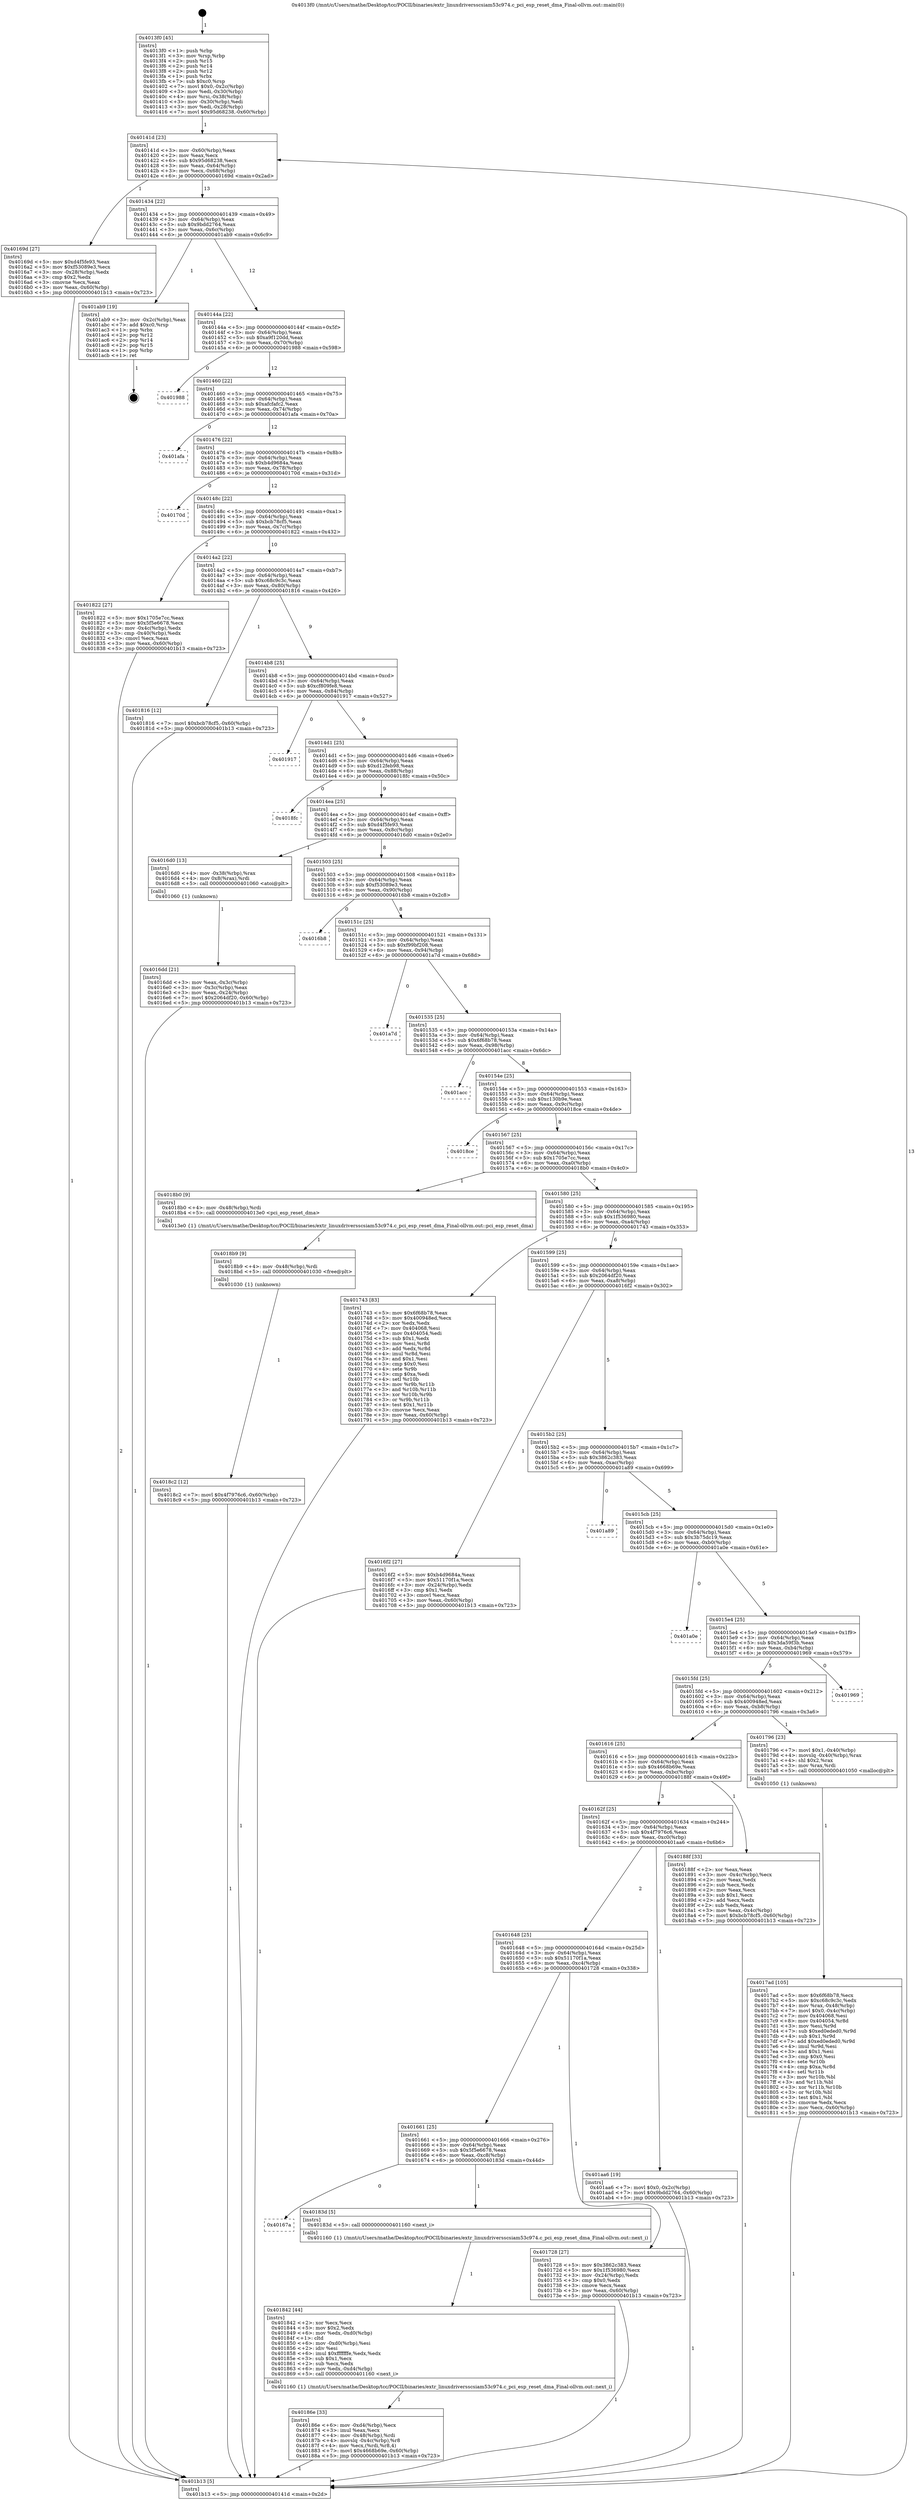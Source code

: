 digraph "0x4013f0" {
  label = "0x4013f0 (/mnt/c/Users/mathe/Desktop/tcc/POCII/binaries/extr_linuxdriversscsiam53c974.c_pci_esp_reset_dma_Final-ollvm.out::main(0))"
  labelloc = "t"
  node[shape=record]

  Entry [label="",width=0.3,height=0.3,shape=circle,fillcolor=black,style=filled]
  "0x40141d" [label="{
     0x40141d [23]\l
     | [instrs]\l
     &nbsp;&nbsp;0x40141d \<+3\>: mov -0x60(%rbp),%eax\l
     &nbsp;&nbsp;0x401420 \<+2\>: mov %eax,%ecx\l
     &nbsp;&nbsp;0x401422 \<+6\>: sub $0x95d68238,%ecx\l
     &nbsp;&nbsp;0x401428 \<+3\>: mov %eax,-0x64(%rbp)\l
     &nbsp;&nbsp;0x40142b \<+3\>: mov %ecx,-0x68(%rbp)\l
     &nbsp;&nbsp;0x40142e \<+6\>: je 000000000040169d \<main+0x2ad\>\l
  }"]
  "0x40169d" [label="{
     0x40169d [27]\l
     | [instrs]\l
     &nbsp;&nbsp;0x40169d \<+5\>: mov $0xd4f5fe93,%eax\l
     &nbsp;&nbsp;0x4016a2 \<+5\>: mov $0xf53089e3,%ecx\l
     &nbsp;&nbsp;0x4016a7 \<+3\>: mov -0x28(%rbp),%edx\l
     &nbsp;&nbsp;0x4016aa \<+3\>: cmp $0x2,%edx\l
     &nbsp;&nbsp;0x4016ad \<+3\>: cmovne %ecx,%eax\l
     &nbsp;&nbsp;0x4016b0 \<+3\>: mov %eax,-0x60(%rbp)\l
     &nbsp;&nbsp;0x4016b3 \<+5\>: jmp 0000000000401b13 \<main+0x723\>\l
  }"]
  "0x401434" [label="{
     0x401434 [22]\l
     | [instrs]\l
     &nbsp;&nbsp;0x401434 \<+5\>: jmp 0000000000401439 \<main+0x49\>\l
     &nbsp;&nbsp;0x401439 \<+3\>: mov -0x64(%rbp),%eax\l
     &nbsp;&nbsp;0x40143c \<+5\>: sub $0x9bdd2764,%eax\l
     &nbsp;&nbsp;0x401441 \<+3\>: mov %eax,-0x6c(%rbp)\l
     &nbsp;&nbsp;0x401444 \<+6\>: je 0000000000401ab9 \<main+0x6c9\>\l
  }"]
  "0x401b13" [label="{
     0x401b13 [5]\l
     | [instrs]\l
     &nbsp;&nbsp;0x401b13 \<+5\>: jmp 000000000040141d \<main+0x2d\>\l
  }"]
  "0x4013f0" [label="{
     0x4013f0 [45]\l
     | [instrs]\l
     &nbsp;&nbsp;0x4013f0 \<+1\>: push %rbp\l
     &nbsp;&nbsp;0x4013f1 \<+3\>: mov %rsp,%rbp\l
     &nbsp;&nbsp;0x4013f4 \<+2\>: push %r15\l
     &nbsp;&nbsp;0x4013f6 \<+2\>: push %r14\l
     &nbsp;&nbsp;0x4013f8 \<+2\>: push %r12\l
     &nbsp;&nbsp;0x4013fa \<+1\>: push %rbx\l
     &nbsp;&nbsp;0x4013fb \<+7\>: sub $0xc0,%rsp\l
     &nbsp;&nbsp;0x401402 \<+7\>: movl $0x0,-0x2c(%rbp)\l
     &nbsp;&nbsp;0x401409 \<+3\>: mov %edi,-0x30(%rbp)\l
     &nbsp;&nbsp;0x40140c \<+4\>: mov %rsi,-0x38(%rbp)\l
     &nbsp;&nbsp;0x401410 \<+3\>: mov -0x30(%rbp),%edi\l
     &nbsp;&nbsp;0x401413 \<+3\>: mov %edi,-0x28(%rbp)\l
     &nbsp;&nbsp;0x401416 \<+7\>: movl $0x95d68238,-0x60(%rbp)\l
  }"]
  Exit [label="",width=0.3,height=0.3,shape=circle,fillcolor=black,style=filled,peripheries=2]
  "0x401ab9" [label="{
     0x401ab9 [19]\l
     | [instrs]\l
     &nbsp;&nbsp;0x401ab9 \<+3\>: mov -0x2c(%rbp),%eax\l
     &nbsp;&nbsp;0x401abc \<+7\>: add $0xc0,%rsp\l
     &nbsp;&nbsp;0x401ac3 \<+1\>: pop %rbx\l
     &nbsp;&nbsp;0x401ac4 \<+2\>: pop %r12\l
     &nbsp;&nbsp;0x401ac6 \<+2\>: pop %r14\l
     &nbsp;&nbsp;0x401ac8 \<+2\>: pop %r15\l
     &nbsp;&nbsp;0x401aca \<+1\>: pop %rbp\l
     &nbsp;&nbsp;0x401acb \<+1\>: ret\l
  }"]
  "0x40144a" [label="{
     0x40144a [22]\l
     | [instrs]\l
     &nbsp;&nbsp;0x40144a \<+5\>: jmp 000000000040144f \<main+0x5f\>\l
     &nbsp;&nbsp;0x40144f \<+3\>: mov -0x64(%rbp),%eax\l
     &nbsp;&nbsp;0x401452 \<+5\>: sub $0xa9f120dd,%eax\l
     &nbsp;&nbsp;0x401457 \<+3\>: mov %eax,-0x70(%rbp)\l
     &nbsp;&nbsp;0x40145a \<+6\>: je 0000000000401988 \<main+0x598\>\l
  }"]
  "0x4018c2" [label="{
     0x4018c2 [12]\l
     | [instrs]\l
     &nbsp;&nbsp;0x4018c2 \<+7\>: movl $0x4f7976c6,-0x60(%rbp)\l
     &nbsp;&nbsp;0x4018c9 \<+5\>: jmp 0000000000401b13 \<main+0x723\>\l
  }"]
  "0x401988" [label="{
     0x401988\l
  }", style=dashed]
  "0x401460" [label="{
     0x401460 [22]\l
     | [instrs]\l
     &nbsp;&nbsp;0x401460 \<+5\>: jmp 0000000000401465 \<main+0x75\>\l
     &nbsp;&nbsp;0x401465 \<+3\>: mov -0x64(%rbp),%eax\l
     &nbsp;&nbsp;0x401468 \<+5\>: sub $0xafcfafc2,%eax\l
     &nbsp;&nbsp;0x40146d \<+3\>: mov %eax,-0x74(%rbp)\l
     &nbsp;&nbsp;0x401470 \<+6\>: je 0000000000401afa \<main+0x70a\>\l
  }"]
  "0x4018b9" [label="{
     0x4018b9 [9]\l
     | [instrs]\l
     &nbsp;&nbsp;0x4018b9 \<+4\>: mov -0x48(%rbp),%rdi\l
     &nbsp;&nbsp;0x4018bd \<+5\>: call 0000000000401030 \<free@plt\>\l
     | [calls]\l
     &nbsp;&nbsp;0x401030 \{1\} (unknown)\l
  }"]
  "0x401afa" [label="{
     0x401afa\l
  }", style=dashed]
  "0x401476" [label="{
     0x401476 [22]\l
     | [instrs]\l
     &nbsp;&nbsp;0x401476 \<+5\>: jmp 000000000040147b \<main+0x8b\>\l
     &nbsp;&nbsp;0x40147b \<+3\>: mov -0x64(%rbp),%eax\l
     &nbsp;&nbsp;0x40147e \<+5\>: sub $0xb4d9684a,%eax\l
     &nbsp;&nbsp;0x401483 \<+3\>: mov %eax,-0x78(%rbp)\l
     &nbsp;&nbsp;0x401486 \<+6\>: je 000000000040170d \<main+0x31d\>\l
  }"]
  "0x40186e" [label="{
     0x40186e [33]\l
     | [instrs]\l
     &nbsp;&nbsp;0x40186e \<+6\>: mov -0xd4(%rbp),%ecx\l
     &nbsp;&nbsp;0x401874 \<+3\>: imul %eax,%ecx\l
     &nbsp;&nbsp;0x401877 \<+4\>: mov -0x48(%rbp),%rdi\l
     &nbsp;&nbsp;0x40187b \<+4\>: movslq -0x4c(%rbp),%r8\l
     &nbsp;&nbsp;0x40187f \<+4\>: mov %ecx,(%rdi,%r8,4)\l
     &nbsp;&nbsp;0x401883 \<+7\>: movl $0x4668b69e,-0x60(%rbp)\l
     &nbsp;&nbsp;0x40188a \<+5\>: jmp 0000000000401b13 \<main+0x723\>\l
  }"]
  "0x40170d" [label="{
     0x40170d\l
  }", style=dashed]
  "0x40148c" [label="{
     0x40148c [22]\l
     | [instrs]\l
     &nbsp;&nbsp;0x40148c \<+5\>: jmp 0000000000401491 \<main+0xa1\>\l
     &nbsp;&nbsp;0x401491 \<+3\>: mov -0x64(%rbp),%eax\l
     &nbsp;&nbsp;0x401494 \<+5\>: sub $0xbcb78cf5,%eax\l
     &nbsp;&nbsp;0x401499 \<+3\>: mov %eax,-0x7c(%rbp)\l
     &nbsp;&nbsp;0x40149c \<+6\>: je 0000000000401822 \<main+0x432\>\l
  }"]
  "0x401842" [label="{
     0x401842 [44]\l
     | [instrs]\l
     &nbsp;&nbsp;0x401842 \<+2\>: xor %ecx,%ecx\l
     &nbsp;&nbsp;0x401844 \<+5\>: mov $0x2,%edx\l
     &nbsp;&nbsp;0x401849 \<+6\>: mov %edx,-0xd0(%rbp)\l
     &nbsp;&nbsp;0x40184f \<+1\>: cltd\l
     &nbsp;&nbsp;0x401850 \<+6\>: mov -0xd0(%rbp),%esi\l
     &nbsp;&nbsp;0x401856 \<+2\>: idiv %esi\l
     &nbsp;&nbsp;0x401858 \<+6\>: imul $0xfffffffe,%edx,%edx\l
     &nbsp;&nbsp;0x40185e \<+3\>: sub $0x1,%ecx\l
     &nbsp;&nbsp;0x401861 \<+2\>: sub %ecx,%edx\l
     &nbsp;&nbsp;0x401863 \<+6\>: mov %edx,-0xd4(%rbp)\l
     &nbsp;&nbsp;0x401869 \<+5\>: call 0000000000401160 \<next_i\>\l
     | [calls]\l
     &nbsp;&nbsp;0x401160 \{1\} (/mnt/c/Users/mathe/Desktop/tcc/POCII/binaries/extr_linuxdriversscsiam53c974.c_pci_esp_reset_dma_Final-ollvm.out::next_i)\l
  }"]
  "0x401822" [label="{
     0x401822 [27]\l
     | [instrs]\l
     &nbsp;&nbsp;0x401822 \<+5\>: mov $0x1705e7cc,%eax\l
     &nbsp;&nbsp;0x401827 \<+5\>: mov $0x5f5e6678,%ecx\l
     &nbsp;&nbsp;0x40182c \<+3\>: mov -0x4c(%rbp),%edx\l
     &nbsp;&nbsp;0x40182f \<+3\>: cmp -0x40(%rbp),%edx\l
     &nbsp;&nbsp;0x401832 \<+3\>: cmovl %ecx,%eax\l
     &nbsp;&nbsp;0x401835 \<+3\>: mov %eax,-0x60(%rbp)\l
     &nbsp;&nbsp;0x401838 \<+5\>: jmp 0000000000401b13 \<main+0x723\>\l
  }"]
  "0x4014a2" [label="{
     0x4014a2 [22]\l
     | [instrs]\l
     &nbsp;&nbsp;0x4014a2 \<+5\>: jmp 00000000004014a7 \<main+0xb7\>\l
     &nbsp;&nbsp;0x4014a7 \<+3\>: mov -0x64(%rbp),%eax\l
     &nbsp;&nbsp;0x4014aa \<+5\>: sub $0xc68c9c3c,%eax\l
     &nbsp;&nbsp;0x4014af \<+3\>: mov %eax,-0x80(%rbp)\l
     &nbsp;&nbsp;0x4014b2 \<+6\>: je 0000000000401816 \<main+0x426\>\l
  }"]
  "0x40167a" [label="{
     0x40167a\l
  }", style=dashed]
  "0x401816" [label="{
     0x401816 [12]\l
     | [instrs]\l
     &nbsp;&nbsp;0x401816 \<+7\>: movl $0xbcb78cf5,-0x60(%rbp)\l
     &nbsp;&nbsp;0x40181d \<+5\>: jmp 0000000000401b13 \<main+0x723\>\l
  }"]
  "0x4014b8" [label="{
     0x4014b8 [25]\l
     | [instrs]\l
     &nbsp;&nbsp;0x4014b8 \<+5\>: jmp 00000000004014bd \<main+0xcd\>\l
     &nbsp;&nbsp;0x4014bd \<+3\>: mov -0x64(%rbp),%eax\l
     &nbsp;&nbsp;0x4014c0 \<+5\>: sub $0xcf809fe8,%eax\l
     &nbsp;&nbsp;0x4014c5 \<+6\>: mov %eax,-0x84(%rbp)\l
     &nbsp;&nbsp;0x4014cb \<+6\>: je 0000000000401917 \<main+0x527\>\l
  }"]
  "0x40183d" [label="{
     0x40183d [5]\l
     | [instrs]\l
     &nbsp;&nbsp;0x40183d \<+5\>: call 0000000000401160 \<next_i\>\l
     | [calls]\l
     &nbsp;&nbsp;0x401160 \{1\} (/mnt/c/Users/mathe/Desktop/tcc/POCII/binaries/extr_linuxdriversscsiam53c974.c_pci_esp_reset_dma_Final-ollvm.out::next_i)\l
  }"]
  "0x401917" [label="{
     0x401917\l
  }", style=dashed]
  "0x4014d1" [label="{
     0x4014d1 [25]\l
     | [instrs]\l
     &nbsp;&nbsp;0x4014d1 \<+5\>: jmp 00000000004014d6 \<main+0xe6\>\l
     &nbsp;&nbsp;0x4014d6 \<+3\>: mov -0x64(%rbp),%eax\l
     &nbsp;&nbsp;0x4014d9 \<+5\>: sub $0xd12feb98,%eax\l
     &nbsp;&nbsp;0x4014de \<+6\>: mov %eax,-0x88(%rbp)\l
     &nbsp;&nbsp;0x4014e4 \<+6\>: je 00000000004018fc \<main+0x50c\>\l
  }"]
  "0x4017ad" [label="{
     0x4017ad [105]\l
     | [instrs]\l
     &nbsp;&nbsp;0x4017ad \<+5\>: mov $0x6f68b78,%ecx\l
     &nbsp;&nbsp;0x4017b2 \<+5\>: mov $0xc68c9c3c,%edx\l
     &nbsp;&nbsp;0x4017b7 \<+4\>: mov %rax,-0x48(%rbp)\l
     &nbsp;&nbsp;0x4017bb \<+7\>: movl $0x0,-0x4c(%rbp)\l
     &nbsp;&nbsp;0x4017c2 \<+7\>: mov 0x404068,%esi\l
     &nbsp;&nbsp;0x4017c9 \<+8\>: mov 0x404054,%r8d\l
     &nbsp;&nbsp;0x4017d1 \<+3\>: mov %esi,%r9d\l
     &nbsp;&nbsp;0x4017d4 \<+7\>: sub $0xed0eded0,%r9d\l
     &nbsp;&nbsp;0x4017db \<+4\>: sub $0x1,%r9d\l
     &nbsp;&nbsp;0x4017df \<+7\>: add $0xed0eded0,%r9d\l
     &nbsp;&nbsp;0x4017e6 \<+4\>: imul %r9d,%esi\l
     &nbsp;&nbsp;0x4017ea \<+3\>: and $0x1,%esi\l
     &nbsp;&nbsp;0x4017ed \<+3\>: cmp $0x0,%esi\l
     &nbsp;&nbsp;0x4017f0 \<+4\>: sete %r10b\l
     &nbsp;&nbsp;0x4017f4 \<+4\>: cmp $0xa,%r8d\l
     &nbsp;&nbsp;0x4017f8 \<+4\>: setl %r11b\l
     &nbsp;&nbsp;0x4017fc \<+3\>: mov %r10b,%bl\l
     &nbsp;&nbsp;0x4017ff \<+3\>: and %r11b,%bl\l
     &nbsp;&nbsp;0x401802 \<+3\>: xor %r11b,%r10b\l
     &nbsp;&nbsp;0x401805 \<+3\>: or %r10b,%bl\l
     &nbsp;&nbsp;0x401808 \<+3\>: test $0x1,%bl\l
     &nbsp;&nbsp;0x40180b \<+3\>: cmovne %edx,%ecx\l
     &nbsp;&nbsp;0x40180e \<+3\>: mov %ecx,-0x60(%rbp)\l
     &nbsp;&nbsp;0x401811 \<+5\>: jmp 0000000000401b13 \<main+0x723\>\l
  }"]
  "0x4018fc" [label="{
     0x4018fc\l
  }", style=dashed]
  "0x4014ea" [label="{
     0x4014ea [25]\l
     | [instrs]\l
     &nbsp;&nbsp;0x4014ea \<+5\>: jmp 00000000004014ef \<main+0xff\>\l
     &nbsp;&nbsp;0x4014ef \<+3\>: mov -0x64(%rbp),%eax\l
     &nbsp;&nbsp;0x4014f2 \<+5\>: sub $0xd4f5fe93,%eax\l
     &nbsp;&nbsp;0x4014f7 \<+6\>: mov %eax,-0x8c(%rbp)\l
     &nbsp;&nbsp;0x4014fd \<+6\>: je 00000000004016d0 \<main+0x2e0\>\l
  }"]
  "0x401661" [label="{
     0x401661 [25]\l
     | [instrs]\l
     &nbsp;&nbsp;0x401661 \<+5\>: jmp 0000000000401666 \<main+0x276\>\l
     &nbsp;&nbsp;0x401666 \<+3\>: mov -0x64(%rbp),%eax\l
     &nbsp;&nbsp;0x401669 \<+5\>: sub $0x5f5e6678,%eax\l
     &nbsp;&nbsp;0x40166e \<+6\>: mov %eax,-0xc8(%rbp)\l
     &nbsp;&nbsp;0x401674 \<+6\>: je 000000000040183d \<main+0x44d\>\l
  }"]
  "0x4016d0" [label="{
     0x4016d0 [13]\l
     | [instrs]\l
     &nbsp;&nbsp;0x4016d0 \<+4\>: mov -0x38(%rbp),%rax\l
     &nbsp;&nbsp;0x4016d4 \<+4\>: mov 0x8(%rax),%rdi\l
     &nbsp;&nbsp;0x4016d8 \<+5\>: call 0000000000401060 \<atoi@plt\>\l
     | [calls]\l
     &nbsp;&nbsp;0x401060 \{1\} (unknown)\l
  }"]
  "0x401503" [label="{
     0x401503 [25]\l
     | [instrs]\l
     &nbsp;&nbsp;0x401503 \<+5\>: jmp 0000000000401508 \<main+0x118\>\l
     &nbsp;&nbsp;0x401508 \<+3\>: mov -0x64(%rbp),%eax\l
     &nbsp;&nbsp;0x40150b \<+5\>: sub $0xf53089e3,%eax\l
     &nbsp;&nbsp;0x401510 \<+6\>: mov %eax,-0x90(%rbp)\l
     &nbsp;&nbsp;0x401516 \<+6\>: je 00000000004016b8 \<main+0x2c8\>\l
  }"]
  "0x4016dd" [label="{
     0x4016dd [21]\l
     | [instrs]\l
     &nbsp;&nbsp;0x4016dd \<+3\>: mov %eax,-0x3c(%rbp)\l
     &nbsp;&nbsp;0x4016e0 \<+3\>: mov -0x3c(%rbp),%eax\l
     &nbsp;&nbsp;0x4016e3 \<+3\>: mov %eax,-0x24(%rbp)\l
     &nbsp;&nbsp;0x4016e6 \<+7\>: movl $0x2064df20,-0x60(%rbp)\l
     &nbsp;&nbsp;0x4016ed \<+5\>: jmp 0000000000401b13 \<main+0x723\>\l
  }"]
  "0x401728" [label="{
     0x401728 [27]\l
     | [instrs]\l
     &nbsp;&nbsp;0x401728 \<+5\>: mov $0x3862c383,%eax\l
     &nbsp;&nbsp;0x40172d \<+5\>: mov $0x1f536980,%ecx\l
     &nbsp;&nbsp;0x401732 \<+3\>: mov -0x24(%rbp),%edx\l
     &nbsp;&nbsp;0x401735 \<+3\>: cmp $0x0,%edx\l
     &nbsp;&nbsp;0x401738 \<+3\>: cmove %ecx,%eax\l
     &nbsp;&nbsp;0x40173b \<+3\>: mov %eax,-0x60(%rbp)\l
     &nbsp;&nbsp;0x40173e \<+5\>: jmp 0000000000401b13 \<main+0x723\>\l
  }"]
  "0x4016b8" [label="{
     0x4016b8\l
  }", style=dashed]
  "0x40151c" [label="{
     0x40151c [25]\l
     | [instrs]\l
     &nbsp;&nbsp;0x40151c \<+5\>: jmp 0000000000401521 \<main+0x131\>\l
     &nbsp;&nbsp;0x401521 \<+3\>: mov -0x64(%rbp),%eax\l
     &nbsp;&nbsp;0x401524 \<+5\>: sub $0xf99bf208,%eax\l
     &nbsp;&nbsp;0x401529 \<+6\>: mov %eax,-0x94(%rbp)\l
     &nbsp;&nbsp;0x40152f \<+6\>: je 0000000000401a7d \<main+0x68d\>\l
  }"]
  "0x401648" [label="{
     0x401648 [25]\l
     | [instrs]\l
     &nbsp;&nbsp;0x401648 \<+5\>: jmp 000000000040164d \<main+0x25d\>\l
     &nbsp;&nbsp;0x40164d \<+3\>: mov -0x64(%rbp),%eax\l
     &nbsp;&nbsp;0x401650 \<+5\>: sub $0x51170f1a,%eax\l
     &nbsp;&nbsp;0x401655 \<+6\>: mov %eax,-0xc4(%rbp)\l
     &nbsp;&nbsp;0x40165b \<+6\>: je 0000000000401728 \<main+0x338\>\l
  }"]
  "0x401a7d" [label="{
     0x401a7d\l
  }", style=dashed]
  "0x401535" [label="{
     0x401535 [25]\l
     | [instrs]\l
     &nbsp;&nbsp;0x401535 \<+5\>: jmp 000000000040153a \<main+0x14a\>\l
     &nbsp;&nbsp;0x40153a \<+3\>: mov -0x64(%rbp),%eax\l
     &nbsp;&nbsp;0x40153d \<+5\>: sub $0x6f68b78,%eax\l
     &nbsp;&nbsp;0x401542 \<+6\>: mov %eax,-0x98(%rbp)\l
     &nbsp;&nbsp;0x401548 \<+6\>: je 0000000000401acc \<main+0x6dc\>\l
  }"]
  "0x401aa6" [label="{
     0x401aa6 [19]\l
     | [instrs]\l
     &nbsp;&nbsp;0x401aa6 \<+7\>: movl $0x0,-0x2c(%rbp)\l
     &nbsp;&nbsp;0x401aad \<+7\>: movl $0x9bdd2764,-0x60(%rbp)\l
     &nbsp;&nbsp;0x401ab4 \<+5\>: jmp 0000000000401b13 \<main+0x723\>\l
  }"]
  "0x401acc" [label="{
     0x401acc\l
  }", style=dashed]
  "0x40154e" [label="{
     0x40154e [25]\l
     | [instrs]\l
     &nbsp;&nbsp;0x40154e \<+5\>: jmp 0000000000401553 \<main+0x163\>\l
     &nbsp;&nbsp;0x401553 \<+3\>: mov -0x64(%rbp),%eax\l
     &nbsp;&nbsp;0x401556 \<+5\>: sub $0xc130b9e,%eax\l
     &nbsp;&nbsp;0x40155b \<+6\>: mov %eax,-0x9c(%rbp)\l
     &nbsp;&nbsp;0x401561 \<+6\>: je 00000000004018ce \<main+0x4de\>\l
  }"]
  "0x40162f" [label="{
     0x40162f [25]\l
     | [instrs]\l
     &nbsp;&nbsp;0x40162f \<+5\>: jmp 0000000000401634 \<main+0x244\>\l
     &nbsp;&nbsp;0x401634 \<+3\>: mov -0x64(%rbp),%eax\l
     &nbsp;&nbsp;0x401637 \<+5\>: sub $0x4f7976c6,%eax\l
     &nbsp;&nbsp;0x40163c \<+6\>: mov %eax,-0xc0(%rbp)\l
     &nbsp;&nbsp;0x401642 \<+6\>: je 0000000000401aa6 \<main+0x6b6\>\l
  }"]
  "0x4018ce" [label="{
     0x4018ce\l
  }", style=dashed]
  "0x401567" [label="{
     0x401567 [25]\l
     | [instrs]\l
     &nbsp;&nbsp;0x401567 \<+5\>: jmp 000000000040156c \<main+0x17c\>\l
     &nbsp;&nbsp;0x40156c \<+3\>: mov -0x64(%rbp),%eax\l
     &nbsp;&nbsp;0x40156f \<+5\>: sub $0x1705e7cc,%eax\l
     &nbsp;&nbsp;0x401574 \<+6\>: mov %eax,-0xa0(%rbp)\l
     &nbsp;&nbsp;0x40157a \<+6\>: je 00000000004018b0 \<main+0x4c0\>\l
  }"]
  "0x40188f" [label="{
     0x40188f [33]\l
     | [instrs]\l
     &nbsp;&nbsp;0x40188f \<+2\>: xor %eax,%eax\l
     &nbsp;&nbsp;0x401891 \<+3\>: mov -0x4c(%rbp),%ecx\l
     &nbsp;&nbsp;0x401894 \<+2\>: mov %eax,%edx\l
     &nbsp;&nbsp;0x401896 \<+2\>: sub %ecx,%edx\l
     &nbsp;&nbsp;0x401898 \<+2\>: mov %eax,%ecx\l
     &nbsp;&nbsp;0x40189a \<+3\>: sub $0x1,%ecx\l
     &nbsp;&nbsp;0x40189d \<+2\>: add %ecx,%edx\l
     &nbsp;&nbsp;0x40189f \<+2\>: sub %edx,%eax\l
     &nbsp;&nbsp;0x4018a1 \<+3\>: mov %eax,-0x4c(%rbp)\l
     &nbsp;&nbsp;0x4018a4 \<+7\>: movl $0xbcb78cf5,-0x60(%rbp)\l
     &nbsp;&nbsp;0x4018ab \<+5\>: jmp 0000000000401b13 \<main+0x723\>\l
  }"]
  "0x4018b0" [label="{
     0x4018b0 [9]\l
     | [instrs]\l
     &nbsp;&nbsp;0x4018b0 \<+4\>: mov -0x48(%rbp),%rdi\l
     &nbsp;&nbsp;0x4018b4 \<+5\>: call 00000000004013e0 \<pci_esp_reset_dma\>\l
     | [calls]\l
     &nbsp;&nbsp;0x4013e0 \{1\} (/mnt/c/Users/mathe/Desktop/tcc/POCII/binaries/extr_linuxdriversscsiam53c974.c_pci_esp_reset_dma_Final-ollvm.out::pci_esp_reset_dma)\l
  }"]
  "0x401580" [label="{
     0x401580 [25]\l
     | [instrs]\l
     &nbsp;&nbsp;0x401580 \<+5\>: jmp 0000000000401585 \<main+0x195\>\l
     &nbsp;&nbsp;0x401585 \<+3\>: mov -0x64(%rbp),%eax\l
     &nbsp;&nbsp;0x401588 \<+5\>: sub $0x1f536980,%eax\l
     &nbsp;&nbsp;0x40158d \<+6\>: mov %eax,-0xa4(%rbp)\l
     &nbsp;&nbsp;0x401593 \<+6\>: je 0000000000401743 \<main+0x353\>\l
  }"]
  "0x401616" [label="{
     0x401616 [25]\l
     | [instrs]\l
     &nbsp;&nbsp;0x401616 \<+5\>: jmp 000000000040161b \<main+0x22b\>\l
     &nbsp;&nbsp;0x40161b \<+3\>: mov -0x64(%rbp),%eax\l
     &nbsp;&nbsp;0x40161e \<+5\>: sub $0x4668b69e,%eax\l
     &nbsp;&nbsp;0x401623 \<+6\>: mov %eax,-0xbc(%rbp)\l
     &nbsp;&nbsp;0x401629 \<+6\>: je 000000000040188f \<main+0x49f\>\l
  }"]
  "0x401743" [label="{
     0x401743 [83]\l
     | [instrs]\l
     &nbsp;&nbsp;0x401743 \<+5\>: mov $0x6f68b78,%eax\l
     &nbsp;&nbsp;0x401748 \<+5\>: mov $0x400948ed,%ecx\l
     &nbsp;&nbsp;0x40174d \<+2\>: xor %edx,%edx\l
     &nbsp;&nbsp;0x40174f \<+7\>: mov 0x404068,%esi\l
     &nbsp;&nbsp;0x401756 \<+7\>: mov 0x404054,%edi\l
     &nbsp;&nbsp;0x40175d \<+3\>: sub $0x1,%edx\l
     &nbsp;&nbsp;0x401760 \<+3\>: mov %esi,%r8d\l
     &nbsp;&nbsp;0x401763 \<+3\>: add %edx,%r8d\l
     &nbsp;&nbsp;0x401766 \<+4\>: imul %r8d,%esi\l
     &nbsp;&nbsp;0x40176a \<+3\>: and $0x1,%esi\l
     &nbsp;&nbsp;0x40176d \<+3\>: cmp $0x0,%esi\l
     &nbsp;&nbsp;0x401770 \<+4\>: sete %r9b\l
     &nbsp;&nbsp;0x401774 \<+3\>: cmp $0xa,%edi\l
     &nbsp;&nbsp;0x401777 \<+4\>: setl %r10b\l
     &nbsp;&nbsp;0x40177b \<+3\>: mov %r9b,%r11b\l
     &nbsp;&nbsp;0x40177e \<+3\>: and %r10b,%r11b\l
     &nbsp;&nbsp;0x401781 \<+3\>: xor %r10b,%r9b\l
     &nbsp;&nbsp;0x401784 \<+3\>: or %r9b,%r11b\l
     &nbsp;&nbsp;0x401787 \<+4\>: test $0x1,%r11b\l
     &nbsp;&nbsp;0x40178b \<+3\>: cmovne %ecx,%eax\l
     &nbsp;&nbsp;0x40178e \<+3\>: mov %eax,-0x60(%rbp)\l
     &nbsp;&nbsp;0x401791 \<+5\>: jmp 0000000000401b13 \<main+0x723\>\l
  }"]
  "0x401599" [label="{
     0x401599 [25]\l
     | [instrs]\l
     &nbsp;&nbsp;0x401599 \<+5\>: jmp 000000000040159e \<main+0x1ae\>\l
     &nbsp;&nbsp;0x40159e \<+3\>: mov -0x64(%rbp),%eax\l
     &nbsp;&nbsp;0x4015a1 \<+5\>: sub $0x2064df20,%eax\l
     &nbsp;&nbsp;0x4015a6 \<+6\>: mov %eax,-0xa8(%rbp)\l
     &nbsp;&nbsp;0x4015ac \<+6\>: je 00000000004016f2 \<main+0x302\>\l
  }"]
  "0x401796" [label="{
     0x401796 [23]\l
     | [instrs]\l
     &nbsp;&nbsp;0x401796 \<+7\>: movl $0x1,-0x40(%rbp)\l
     &nbsp;&nbsp;0x40179d \<+4\>: movslq -0x40(%rbp),%rax\l
     &nbsp;&nbsp;0x4017a1 \<+4\>: shl $0x2,%rax\l
     &nbsp;&nbsp;0x4017a5 \<+3\>: mov %rax,%rdi\l
     &nbsp;&nbsp;0x4017a8 \<+5\>: call 0000000000401050 \<malloc@plt\>\l
     | [calls]\l
     &nbsp;&nbsp;0x401050 \{1\} (unknown)\l
  }"]
  "0x4016f2" [label="{
     0x4016f2 [27]\l
     | [instrs]\l
     &nbsp;&nbsp;0x4016f2 \<+5\>: mov $0xb4d9684a,%eax\l
     &nbsp;&nbsp;0x4016f7 \<+5\>: mov $0x51170f1a,%ecx\l
     &nbsp;&nbsp;0x4016fc \<+3\>: mov -0x24(%rbp),%edx\l
     &nbsp;&nbsp;0x4016ff \<+3\>: cmp $0x1,%edx\l
     &nbsp;&nbsp;0x401702 \<+3\>: cmovl %ecx,%eax\l
     &nbsp;&nbsp;0x401705 \<+3\>: mov %eax,-0x60(%rbp)\l
     &nbsp;&nbsp;0x401708 \<+5\>: jmp 0000000000401b13 \<main+0x723\>\l
  }"]
  "0x4015b2" [label="{
     0x4015b2 [25]\l
     | [instrs]\l
     &nbsp;&nbsp;0x4015b2 \<+5\>: jmp 00000000004015b7 \<main+0x1c7\>\l
     &nbsp;&nbsp;0x4015b7 \<+3\>: mov -0x64(%rbp),%eax\l
     &nbsp;&nbsp;0x4015ba \<+5\>: sub $0x3862c383,%eax\l
     &nbsp;&nbsp;0x4015bf \<+6\>: mov %eax,-0xac(%rbp)\l
     &nbsp;&nbsp;0x4015c5 \<+6\>: je 0000000000401a89 \<main+0x699\>\l
  }"]
  "0x4015fd" [label="{
     0x4015fd [25]\l
     | [instrs]\l
     &nbsp;&nbsp;0x4015fd \<+5\>: jmp 0000000000401602 \<main+0x212\>\l
     &nbsp;&nbsp;0x401602 \<+3\>: mov -0x64(%rbp),%eax\l
     &nbsp;&nbsp;0x401605 \<+5\>: sub $0x400948ed,%eax\l
     &nbsp;&nbsp;0x40160a \<+6\>: mov %eax,-0xb8(%rbp)\l
     &nbsp;&nbsp;0x401610 \<+6\>: je 0000000000401796 \<main+0x3a6\>\l
  }"]
  "0x401a89" [label="{
     0x401a89\l
  }", style=dashed]
  "0x4015cb" [label="{
     0x4015cb [25]\l
     | [instrs]\l
     &nbsp;&nbsp;0x4015cb \<+5\>: jmp 00000000004015d0 \<main+0x1e0\>\l
     &nbsp;&nbsp;0x4015d0 \<+3\>: mov -0x64(%rbp),%eax\l
     &nbsp;&nbsp;0x4015d3 \<+5\>: sub $0x3b75dc19,%eax\l
     &nbsp;&nbsp;0x4015d8 \<+6\>: mov %eax,-0xb0(%rbp)\l
     &nbsp;&nbsp;0x4015de \<+6\>: je 0000000000401a0e \<main+0x61e\>\l
  }"]
  "0x401969" [label="{
     0x401969\l
  }", style=dashed]
  "0x401a0e" [label="{
     0x401a0e\l
  }", style=dashed]
  "0x4015e4" [label="{
     0x4015e4 [25]\l
     | [instrs]\l
     &nbsp;&nbsp;0x4015e4 \<+5\>: jmp 00000000004015e9 \<main+0x1f9\>\l
     &nbsp;&nbsp;0x4015e9 \<+3\>: mov -0x64(%rbp),%eax\l
     &nbsp;&nbsp;0x4015ec \<+5\>: sub $0x3da59f3b,%eax\l
     &nbsp;&nbsp;0x4015f1 \<+6\>: mov %eax,-0xb4(%rbp)\l
     &nbsp;&nbsp;0x4015f7 \<+6\>: je 0000000000401969 \<main+0x579\>\l
  }"]
  Entry -> "0x4013f0" [label=" 1"]
  "0x40141d" -> "0x40169d" [label=" 1"]
  "0x40141d" -> "0x401434" [label=" 13"]
  "0x40169d" -> "0x401b13" [label=" 1"]
  "0x4013f0" -> "0x40141d" [label=" 1"]
  "0x401b13" -> "0x40141d" [label=" 13"]
  "0x401ab9" -> Exit [label=" 1"]
  "0x401434" -> "0x401ab9" [label=" 1"]
  "0x401434" -> "0x40144a" [label=" 12"]
  "0x401aa6" -> "0x401b13" [label=" 1"]
  "0x40144a" -> "0x401988" [label=" 0"]
  "0x40144a" -> "0x401460" [label=" 12"]
  "0x4018c2" -> "0x401b13" [label=" 1"]
  "0x401460" -> "0x401afa" [label=" 0"]
  "0x401460" -> "0x401476" [label=" 12"]
  "0x4018b9" -> "0x4018c2" [label=" 1"]
  "0x401476" -> "0x40170d" [label=" 0"]
  "0x401476" -> "0x40148c" [label=" 12"]
  "0x4018b0" -> "0x4018b9" [label=" 1"]
  "0x40148c" -> "0x401822" [label=" 2"]
  "0x40148c" -> "0x4014a2" [label=" 10"]
  "0x40188f" -> "0x401b13" [label=" 1"]
  "0x4014a2" -> "0x401816" [label=" 1"]
  "0x4014a2" -> "0x4014b8" [label=" 9"]
  "0x40186e" -> "0x401b13" [label=" 1"]
  "0x4014b8" -> "0x401917" [label=" 0"]
  "0x4014b8" -> "0x4014d1" [label=" 9"]
  "0x401842" -> "0x40186e" [label=" 1"]
  "0x4014d1" -> "0x4018fc" [label=" 0"]
  "0x4014d1" -> "0x4014ea" [label=" 9"]
  "0x401661" -> "0x40167a" [label=" 0"]
  "0x4014ea" -> "0x4016d0" [label=" 1"]
  "0x4014ea" -> "0x401503" [label=" 8"]
  "0x4016d0" -> "0x4016dd" [label=" 1"]
  "0x4016dd" -> "0x401b13" [label=" 1"]
  "0x401661" -> "0x40183d" [label=" 1"]
  "0x401503" -> "0x4016b8" [label=" 0"]
  "0x401503" -> "0x40151c" [label=" 8"]
  "0x40183d" -> "0x401842" [label=" 1"]
  "0x40151c" -> "0x401a7d" [label=" 0"]
  "0x40151c" -> "0x401535" [label=" 8"]
  "0x401816" -> "0x401b13" [label=" 1"]
  "0x401535" -> "0x401acc" [label=" 0"]
  "0x401535" -> "0x40154e" [label=" 8"]
  "0x4017ad" -> "0x401b13" [label=" 1"]
  "0x40154e" -> "0x4018ce" [label=" 0"]
  "0x40154e" -> "0x401567" [label=" 8"]
  "0x401743" -> "0x401b13" [label=" 1"]
  "0x401567" -> "0x4018b0" [label=" 1"]
  "0x401567" -> "0x401580" [label=" 7"]
  "0x401728" -> "0x401b13" [label=" 1"]
  "0x401580" -> "0x401743" [label=" 1"]
  "0x401580" -> "0x401599" [label=" 6"]
  "0x401648" -> "0x401728" [label=" 1"]
  "0x401599" -> "0x4016f2" [label=" 1"]
  "0x401599" -> "0x4015b2" [label=" 5"]
  "0x4016f2" -> "0x401b13" [label=" 1"]
  "0x401822" -> "0x401b13" [label=" 2"]
  "0x4015b2" -> "0x401a89" [label=" 0"]
  "0x4015b2" -> "0x4015cb" [label=" 5"]
  "0x40162f" -> "0x401aa6" [label=" 1"]
  "0x4015cb" -> "0x401a0e" [label=" 0"]
  "0x4015cb" -> "0x4015e4" [label=" 5"]
  "0x401796" -> "0x4017ad" [label=" 1"]
  "0x4015e4" -> "0x401969" [label=" 0"]
  "0x4015e4" -> "0x4015fd" [label=" 5"]
  "0x40162f" -> "0x401648" [label=" 2"]
  "0x4015fd" -> "0x401796" [label=" 1"]
  "0x4015fd" -> "0x401616" [label=" 4"]
  "0x401648" -> "0x401661" [label=" 1"]
  "0x401616" -> "0x40188f" [label=" 1"]
  "0x401616" -> "0x40162f" [label=" 3"]
}
